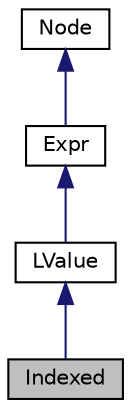 digraph "Indexed"
{
 // LATEX_PDF_SIZE
  edge [fontname="Helvetica",fontsize="10",labelfontname="Helvetica",labelfontsize="10"];
  node [fontname="Helvetica",fontsize="10",shape=record];
  Node1 [label="Indexed",height=0.2,width=0.4,color="black", fillcolor="grey75", style="filled", fontcolor="black",tooltip="array element reference node"];
  Node2 -> Node1 [dir="back",color="midnightblue",fontsize="10",style="solid",fontname="Helvetica"];
  Node2 [label="LValue",height=0.2,width=0.4,color="black", fillcolor="white", style="filled",URL="$classLValue.html",tooltip="left value node(interface)"];
  Node3 -> Node2 [dir="back",color="midnightblue",fontsize="10",style="solid",fontname="Helvetica"];
  Node3 [label="Expr",height=0.2,width=0.4,color="black", fillcolor="white", style="filled",URL="$classExpr.html",tooltip="expression node(interface)"];
  Node4 -> Node3 [dir="back",color="midnightblue",fontsize="10",style="solid",fontname="Helvetica"];
  Node4 [label="Node",height=0.2,width=0.4,color="black", fillcolor="white", style="filled",URL="$classNode.html",tooltip="basic node defination"];
}
